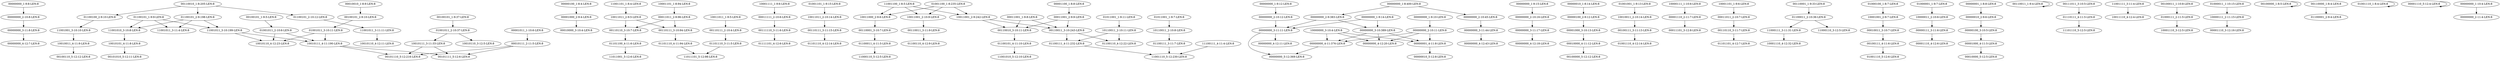 digraph G {
    "00000000_1-9:8-LEN:8" -> "00000000_2-10:8-LEN:8";
    "01100101_2-10:12-LEN:8" -> "11001011_3-11:11-LEN:8";
    "00000100_1-8:4-LEN:8" -> "00001000_2-9:4-LEN:8";
    "01101110_4-11:94-LEN:8" -> "11011101_5-12:98-LEN:8";
    "10001111_1-9:6-LEN:8" -> "00011111_2-10:6-LEN:8";
    "10011011_2-10:14-LEN:8" -> "00110111_3-11:15-LEN:8";
    "00011001_2-9:9-LEN:8" -> "00110010_3-10:11-LEN:8";
    "00011001_2-9:9-LEN:8" -> "00110011_3-10:243-LEN:8";
    "00010111_2-11:5-LEN:8" -> "00101110_5-12:216-LEN:8";
    "00010111_2-11:5-LEN:8" -> "00101111_5-12:6-LEN:8";
    "00000000_1-9:12-LEN:8" -> "00000000_2-10:12-LEN:8";
    "00000000_1-9:15-LEN:8" -> "00000000_2-10:16-LEN:8";
    "00000010_1-8:14-LEN:8" -> "00000100_2-9:12-LEN:8";
    "10011011_1-9:5-LEN:8" -> "00110111_2-10:4-LEN:8";
    "10011000_2-9:6-LEN:8" -> "00110001_3-10:7-LEN:8";
    "00000000_2-10:16-LEN:8" -> "00000000_3-11:17-LEN:8";
    "10010011_2-10:14-LEN:8" -> "00100111_3-11:13-LEN:8";
    "10000111_1-10:6-LEN:8" -> "00001110_2-11:7-LEN:8";
    "10011011_2-9:5-LEN:8" -> "00110111_3-10:94-LEN:8";
    "10011011_2-9:5-LEN:8" -> "00110110_3-10:7-LEN:8";
    "00100101_1-9:5-LEN:8" -> "01001011_2-10:6-LEN:8";
    "00110110_3-11:7-LEN:8" -> "01101101_4-12:7-LEN:8";
    "00110001_1-9:33-LEN:8" -> "01100011_2-10:36-LEN:8";
    "00010011_3-10:7-LEN:8" -> "00100111_4-11:6-LEN:8";
    "00000000_1-8:400-LEN:8" -> "00000000_2-10:45-LEN:8";
    "00000000_1-8:400-LEN:8" -> "00000000_2-9:383-LEN:8";
    "00000111_3-11:6-LEN:8" -> "00001110_4-12:6-LEN:8";
    "00000000_3-11:8-LEN:8" -> "00000000_4-12:7-LEN:8";
    "11001011_3-10:199-LEN:8" -> "10010110_4-12:23-LEN:8";
    "11001011_3-10:199-LEN:8" -> "10010111_4-11:190-LEN:8";
    "00000100_3-10:5-LEN:8" -> "00001000_4-11:5-LEN:8";
    "00110010_3-10:11-LEN:8" -> "01100101_4-11:10-LEN:8";
    "01101110_3-11:5-LEN:8" -> "11011101_5-12:98-LEN:8";
    "01000001_1-9:7-LEN:8" -> "10000011_2-10:6-LEN:8";
    "10010101_4-11:8-LEN:8" -> "00101010_5-12:11-LEN:8";
    "00000000_3-11:11-LEN:8" -> "00000000_5-12:369-LEN:8";
    "00110011_1-9:4-LEN:8" -> "00110011_1-9:4-LEN:8";
    "11001100_1-8:5-LEN:8" -> "10011000_2-9:6-LEN:8";
    "11001100_1-8:5-LEN:8" -> "10011001_2-9:242-LEN:8";
    "11001100_1-8:5-LEN:8" -> "10011001_2-10:9-LEN:8";
    "00011011_2-10:7-LEN:8" -> "00110110_3-11:7-LEN:8";
    "00000000_2-10:45-LEN:8" -> "00000000_3-11:44-LEN:8";
    "01110111_4-11:5-LEN:8" -> "11101110_5-12:5-LEN:8";
    "01001011_2-10:6-LEN:8" -> "10010110_4-12:23-LEN:8";
    "01001011_2-10:6-LEN:8" -> "10010111_4-11:190-LEN:8";
    "10000000_3-10:4-LEN:8" -> "00000000_4-12:20-LEN:8";
    "10000000_3-10:4-LEN:8" -> "00000000_4-11:376-LEN:8";
    "10000000_3-10:4-LEN:8" -> "00000001_4-11:8-LEN:8";
    "10010111_4-11:190-LEN:8" -> "00101110_5-12:216-LEN:8";
    "10010111_4-11:190-LEN:8" -> "00101111_5-12:6-LEN:8";
    "01001100_1-8:235-LEN:8" -> "10011000_2-9:6-LEN:8";
    "01001100_1-8:235-LEN:8" -> "10011001_2-9:242-LEN:8";
    "01001100_1-8:235-LEN:8" -> "10011001_2-10:9-LEN:8";
    "00110111_3-10:94-LEN:8" -> "01101110_4-11:94-LEN:8";
    "10000011_2-10:6-LEN:8" -> "00000111_3-11:6-LEN:8";
    "00000010_2-9:6-LEN:8" -> "00000100_3-10:5-LEN:8";
    "00100101_1-9:37-LEN:8" -> "01001011_2-10:37-LEN:8";
    "10001101_1-8:94-LEN:8" -> "00011011_2-9:96-LEN:8";
    "00110111_3-11:15-LEN:8" -> "01101110_4-12:14-LEN:8";
    "01100100_2-9:10-LEN:8" -> "11001001_3-10:10-LEN:8";
    "01000100_1-8:7-LEN:8" -> "10001001_2-9:7-LEN:8";
    "00000000_4-11:376-LEN:8" -> "00000000_5-12:369-LEN:8";
    "11001111_3-11:4-LEN:8" -> "10011110_4-12:4-LEN:8";
    "01000111_2-11:5-LEN:8" -> "10001110_3-12:5-LEN:8";
    "00000000_1-9:10-LEN:8" -> "00000000_2-10:11-LEN:8";
    "00000000_3-11:11-LEN:8" -> "00000000_4-12:11-LEN:8";
    "00001100_1-8:8-LEN:8" -> "00011001_2-9:9-LEN:8";
    "00000000_2-10:11-LEN:8" -> "00000000_4-12:20-LEN:8";
    "00000000_2-10:11-LEN:8" -> "00000000_4-11:376-LEN:8";
    "00000000_2-10:11-LEN:8" -> "00000001_4-11:8-LEN:8";
    "00000000_3-10:389-LEN:8" -> "00000000_4-12:20-LEN:8";
    "00000000_3-10:389-LEN:8" -> "00000000_4-11:376-LEN:8";
    "00000000_3-10:389-LEN:8" -> "00000001_4-11:8-LEN:8";
    "00111011_3-10:5-LEN:8" -> "01110111_4-11:5-LEN:8";
    "01000011_1-10:15-LEN:8" -> "10000111_2-11:15-LEN:8";
    "00100000_1-8:5-LEN:8" -> "00100000_1-8:5-LEN:8";
    "00000000_2-9:383-LEN:8" -> "00000000_3-11:11-LEN:8";
    "00000000_2-9:383-LEN:8" -> "00000000_3-10:389-LEN:8";
    "00001000_2-9:4-LEN:8" -> "00010000_3-10:4-LEN:8";
    "01011001_1-9:7-LEN:8" -> "10110011_2-10:8-LEN:8";
    "00001110_2-11:7-LEN:8" -> "00011101_3-12:8-LEN:8";
    "10011001_2-9:242-LEN:8" -> "00110010_3-10:11-LEN:8";
    "10011001_2-9:242-LEN:8" -> "00110011_3-10:243-LEN:8";
    "00110000_1-8:4-LEN:8" -> "01100001_2-9:4-LEN:8";
    "00011011_2-9:96-LEN:8" -> "00110111_3-10:94-LEN:8";
    "00011011_2-9:96-LEN:8" -> "00110110_3-10:7-LEN:8";
    "01100111_3-11:7-LEN:8" -> "11001110_5-12:230-LEN:8";
    "01001011_2-10:37-LEN:8" -> "10010110_3-12:5-LEN:8";
    "01001011_2-10:37-LEN:8" -> "10010111_3-11:33-LEN:8";
    "10011001_2-10:9-LEN:8" -> "00110011_3-11:9-LEN:8";
    "10110011_2-10:11-LEN:8" -> "01100110_4-12:22-LEN:8";
    "10110011_2-10:11-LEN:8" -> "01100111_4-11:232-LEN:8";
    "00000000_1-9:14-LEN:8" -> "00000000_3-11:11-LEN:8";
    "00000000_1-9:14-LEN:8" -> "00000000_3-10:389-LEN:8";
    "00000100_2-9:12-LEN:8" -> "00001000_3-10:13-LEN:8";
    "01100101_1-9:9-LEN:8" -> "11001011_3-11:4-LEN:8";
    "01100101_1-9:9-LEN:8" -> "11001011_3-10:199-LEN:8";
    "01100101_1-9:9-LEN:8" -> "11001010_3-10:8-LEN:8";
    "00000000_3-11:17-LEN:8" -> "00000000_4-12:18-LEN:8";
    "00100101_2-9:10-LEN:8" -> "01001011_3-10:11-LEN:8";
    "11001010_3-10:8-LEN:8" -> "10010101_4-11:8-LEN:8";
    "11000111_3-11:31-LEN:8" -> "10001110_4-12:32-LEN:8";
    "11001001_3-10:10-LEN:8" -> "10010011_4-11:9-LEN:8";
    "10001001_2-9:7-LEN:8" -> "00010011_3-10:7-LEN:8";
    "01001110_1-8:4-LEN:8" -> "01001110_1-8:4-LEN:8";
    "10010111_3-11:33-LEN:8" -> "00101110_5-12:216-LEN:8";
    "10010111_3-11:33-LEN:8" -> "00101111_5-12:6-LEN:8";
    "00001011_1-10:6-LEN:8" -> "00010111_2-11:5-LEN:8";
    "11001101_1-8:4-LEN:8" -> "10011011_2-9:5-LEN:8";
    "01001011_3-10:11-LEN:8" -> "10010110_4-12:23-LEN:8";
    "01001011_3-10:11-LEN:8" -> "10010111_4-11:190-LEN:8";
    "10001101_1-9:6-LEN:8" -> "00011011_2-10:7-LEN:8";
    "00011111_2-10:6-LEN:8" -> "00111110_3-11:6-LEN:8";
    "00100111_4-11:6-LEN:8" -> "01001110_5-12:6-LEN:8";
    "00001000_3-10:13-LEN:8" -> "00010000_4-11:12-LEN:8";
    "00110001_3-10:7-LEN:8" -> "01100011_4-11:5-LEN:8";
    "01011001_1-9:11-LEN:8" -> "10110011_2-10:11-LEN:8";
    "00111110_3-11:6-LEN:8" -> "01111101_4-12:6-LEN:8";
    "10010011_4-11:9-LEN:8" -> "00100110_5-12:12-LEN:8";
    "10110011_2-10:8-LEN:8" -> "01100111_3-11:7-LEN:8";
    "00001110_5-12:4-LEN:8" -> "00001110_5-12:4-LEN:8";
    "00000001_1-8:8-LEN:8" -> "00000010_2-9:6-LEN:8";
    "00100011_1-10:8-LEN:8" -> "01000111_2-11:5-LEN:8";
    "01100101_2-9:198-LEN:8" -> "11001011_3-11:4-LEN:8";
    "01100101_2-9:198-LEN:8" -> "11001011_3-10:199-LEN:8";
    "01100101_2-9:198-LEN:8" -> "11001010_3-10:8-LEN:8";
    "00110011_3-10:243-LEN:8" -> "01100110_4-12:22-LEN:8";
    "00110011_3-10:243-LEN:8" -> "01100111_4-11:232-LEN:8";
    "00000001_4-11:8-LEN:8" -> "00000010_5-12:8-LEN:8";
    "00100111_3-11:13-LEN:8" -> "01001110_4-12:14-LEN:8";
    "00000000_2-10:8-LEN:8" -> "00000000_3-11:8-LEN:8";
    "00000000_2-10:12-LEN:8" -> "00000000_3-11:11-LEN:8";
    "01001101_1-9:15-LEN:8" -> "10011011_2-10:14-LEN:8";
    "01100011_4-11:5-LEN:8" -> "11000110_5-12:5-LEN:8";
    "00010010_1-8:9-LEN:8" -> "00100101_2-9:10-LEN:8";
    "00000000_3-11:44-LEN:8" -> "00000000_4-12:43-LEN:8";
    "00110010_1-8:205-LEN:8" -> "01100101_2-10:12-LEN:8";
    "00110010_1-8:205-LEN:8" -> "01100100_2-9:10-LEN:8";
    "00110010_1-8:205-LEN:8" -> "01100101_2-9:198-LEN:8";
    "11100111_4-11:4-LEN:8" -> "11001110_5-12:230-LEN:8";
    "00010000_4-11:12-LEN:8" -> "00100000_5-12:12-LEN:8";
    "01100111_4-11:232-LEN:8" -> "11001110_5-12:230-LEN:8";
    "11001011_3-11:11-LEN:8" -> "10010110_4-12:11-LEN:8";
    "01100011_2-10:36-LEN:8" -> "11000110_3-12:5-LEN:8";
    "01100011_2-10:36-LEN:8" -> "11000111_3-11:31-LEN:8";
    "10000111_2-11:15-LEN:8" -> "00001110_3-12:16-LEN:8";
    "00110110_3-10:7-LEN:8" -> "01101100_4-11:6-LEN:8";
    "00001000_4-11:5-LEN:8" -> "00010000_5-12:5-LEN:8";
    "00110011_3-11:9-LEN:8" -> "01100110_4-12:9-LEN:8";
    "01101100_4-11:6-LEN:8" -> "11011001_5-12:6-LEN:8";
    "00000000_1-10:4-LEN:8" -> "00000000_2-11:4-LEN:8";
    "00011001_1-9:8-LEN:8" -> "00110010_3-10:11-LEN:8";
    "00011001_1-9:8-LEN:8" -> "00110011_3-10:243-LEN:8";
    "01001001_1-9:13-LEN:8" -> "10010011_2-10:14-LEN:8";
    "01100101_4-11:10-LEN:8" -> "11001010_5-12:10-LEN:8";
    "00110111_2-10:4-LEN:8" -> "01101110_3-11:5-LEN:8";
}

